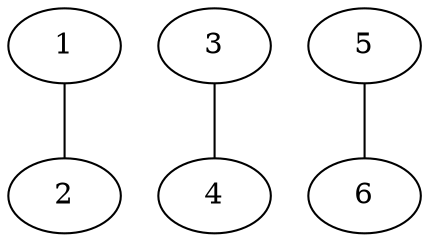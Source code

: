 digraph G{
1;
2;
3;
4;
5;
6;
1->2[ arrowhead="none"]
3->4[ arrowhead="none"]
5->6[ arrowhead="none"]
}
